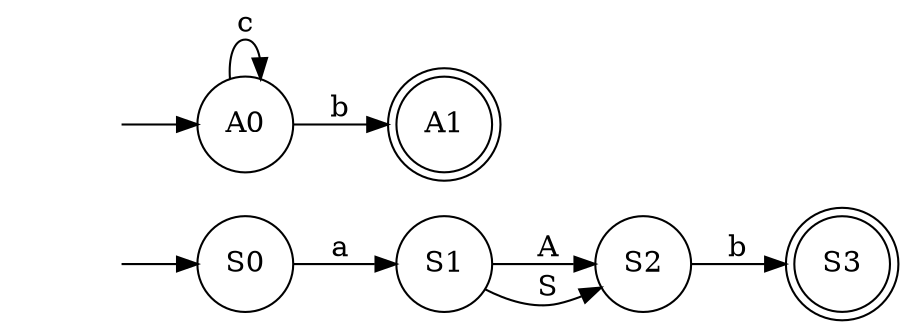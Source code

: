 digraph G {
 rankdir="LR";
 node [shape="circle"];
 initS [shape="none" style="invis"];
 S3 [shape="doublecircle"];

 initS -> S0;
 S0 -> S1 [label="a"];
 S1 -> S2 [label="A"];
 S1 -> S2 [label="S"];
 S2 -> S3 [label="b"];

 initA [shape="none" style="invis"];
 A1 [shape="doublecircle"];
 initA -> A0;
 A0 -> A0 [label="c"];
 A0 -> A1 [label="b"];
}
